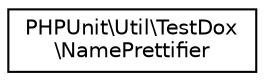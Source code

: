 digraph "Graphical Class Hierarchy"
{
  edge [fontname="Helvetica",fontsize="10",labelfontname="Helvetica",labelfontsize="10"];
  node [fontname="Helvetica",fontsize="10",shape=record];
  rankdir="LR";
  Node0 [label="PHPUnit\\Util\\TestDox\l\\NamePrettifier",height=0.2,width=0.4,color="black", fillcolor="white", style="filled",URL="$classPHPUnit_1_1Util_1_1TestDox_1_1NamePrettifier.html"];
}
